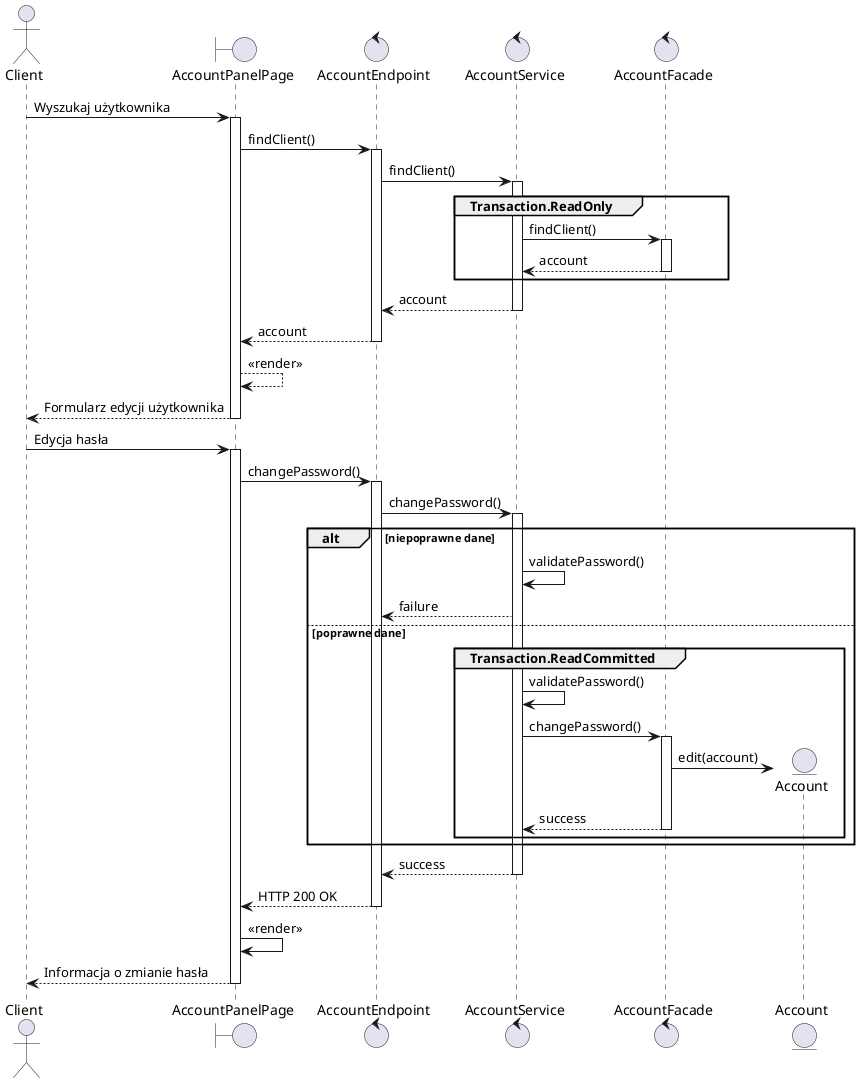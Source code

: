 @startuml MOK.7

actor Client as client
boundary AccountPanelPage as gui
control AccountEndpoint as controller
control AccountService as service
control AccountFacade as facade
entity Account as account

client -> gui ++ : Wyszukaj użytkownika
gui -> controller ++ :  findClient()
controller -> service ++ : findClient()
group Transaction.ReadOnly
    service -> facade ++ : findClient()
    return account
end
return account
return account
gui --> gui : <<render>>
return Formularz edycji użytkownika

client -> gui ++ : Edycja hasła
gui -> controller ++ : changePassword()
controller -> service ++ : changePassword() 
' group Transaction. ?????
' service -> service : validatePassword()
' znajdz konto

alt niepoprawne dane
    service -> service : validatePassword()
    service --> controller : failure
else poprawne dane
    group Transaction.ReadCommitted
        service -> service : validatePassword()
        service -> facade ++ : changePassword()
        facade -> account ** : edit(account)
    return success
    end
end

return success
return HTTP 200 OK
gui -> gui : <<render>>
return Informacja o zmianie hasła


@enduml